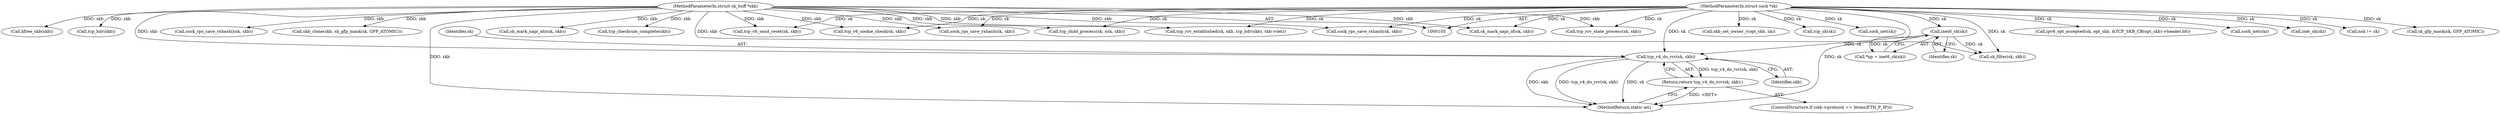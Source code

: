 digraph "0_linux_ac6e780070e30e4c35bd395acfe9191e6268bdd3_0@pointer" {
"1000127" [label="(Call,tcp_v4_do_rcv(sk, skb))"];
"1000112" [label="(Call,inet6_sk(sk))"];
"1000106" [label="(MethodParameterIn,struct sock *sk)"];
"1000107" [label="(MethodParameterIn,struct sk_buff *skb)"];
"1000126" [label="(Return,return tcp_v4_do_rcv(sk, skb);)"];
"1000396" [label="(Call,ipv6_opt_accepted(sk, opt_skb, &TCP_SKB_CB(opt_skb)->header.h6))"];
"1000281" [label="(Call,sock_net(sk))"];
"1000195" [label="(Call,tcp_rcv_established(sk, skb, tcp_hdr(skb), skb->len))"];
"1000119" [label="(ControlStructure,if (skb->protocol == htons(ETH_P_IP)))"];
"1000237" [label="(Call,sk_mark_napi_id(nsk, skb))"];
"1000110" [label="(Call,*np = inet6_sk(sk))"];
"1000436" [label="(MethodReturn,static int)"];
"1000267" [label="(Call,tcp_v6_send_reset(sk, skb))"];
"1000161" [label="(Call,sock_rps_save_rxhash(sk, skb))"];
"1000253" [label="(Call,sock_rps_save_rxhash(sk, skb))"];
"1000129" [label="(Identifier,skb)"];
"1000113" [label="(Identifier,sk)"];
"1000164" [label="(Call,sk_mark_napi_id(sk, skb))"];
"1000257" [label="(Call,tcp_rcv_state_process(sk, skb))"];
"1000174" [label="(Call,inet_sk(sk))"];
"1000209" [label="(Call,tcp_checksum_complete(skb))"];
"1000106" [label="(MethodParameterIn,struct sock *sk)"];
"1000275" [label="(Call,kfree_skb(skb))"];
"1000112" [label="(Call,inet6_sk(sk))"];
"1000222" [label="(Call,tcp_v6_cookie_check(sk, skb))"];
"1000131" [label="(Call,sk_filter(sk, skb))"];
"1000198" [label="(Call,tcp_hdr(skb))"];
"1000107" [label="(MethodParameterIn,struct sk_buff *skb)"];
"1000230" [label="(Call,nsk != sk)"];
"1000145" [label="(Call,sk_gfp_mask(sk, GFP_ATOMIC))"];
"1000407" [label="(Call,skb_set_owner_r(opt_skb, sk))"];
"1000128" [label="(Identifier,sk)"];
"1000292" [label="(Call,tcp_sk(sk))"];
"1000126" [label="(Return,return tcp_v4_do_rcv(sk, skb);)"];
"1000241" [label="(Call,tcp_child_process(sk, nsk, skb))"];
"1000127" [label="(Call,tcp_v4_do_rcv(sk, skb))"];
"1000285" [label="(Call,sock_net(sk))"];
"1000234" [label="(Call,sock_rps_save_rxhash(nsk, skb))"];
"1000143" [label="(Call,skb_clone(skb, sk_gfp_mask(sk, GFP_ATOMIC)))"];
"1000127" -> "1000126"  [label="AST: "];
"1000127" -> "1000129"  [label="CFG: "];
"1000128" -> "1000127"  [label="AST: "];
"1000129" -> "1000127"  [label="AST: "];
"1000126" -> "1000127"  [label="CFG: "];
"1000127" -> "1000436"  [label="DDG: skb"];
"1000127" -> "1000436"  [label="DDG: tcp_v4_do_rcv(sk, skb)"];
"1000127" -> "1000436"  [label="DDG: sk"];
"1000127" -> "1000126"  [label="DDG: tcp_v4_do_rcv(sk, skb)"];
"1000112" -> "1000127"  [label="DDG: sk"];
"1000106" -> "1000127"  [label="DDG: sk"];
"1000107" -> "1000127"  [label="DDG: skb"];
"1000112" -> "1000110"  [label="AST: "];
"1000112" -> "1000113"  [label="CFG: "];
"1000113" -> "1000112"  [label="AST: "];
"1000110" -> "1000112"  [label="CFG: "];
"1000112" -> "1000110"  [label="DDG: sk"];
"1000106" -> "1000112"  [label="DDG: sk"];
"1000112" -> "1000131"  [label="DDG: sk"];
"1000106" -> "1000105"  [label="AST: "];
"1000106" -> "1000436"  [label="DDG: sk"];
"1000106" -> "1000131"  [label="DDG: sk"];
"1000106" -> "1000145"  [label="DDG: sk"];
"1000106" -> "1000161"  [label="DDG: sk"];
"1000106" -> "1000164"  [label="DDG: sk"];
"1000106" -> "1000174"  [label="DDG: sk"];
"1000106" -> "1000195"  [label="DDG: sk"];
"1000106" -> "1000222"  [label="DDG: sk"];
"1000106" -> "1000230"  [label="DDG: sk"];
"1000106" -> "1000241"  [label="DDG: sk"];
"1000106" -> "1000253"  [label="DDG: sk"];
"1000106" -> "1000257"  [label="DDG: sk"];
"1000106" -> "1000267"  [label="DDG: sk"];
"1000106" -> "1000281"  [label="DDG: sk"];
"1000106" -> "1000285"  [label="DDG: sk"];
"1000106" -> "1000292"  [label="DDG: sk"];
"1000106" -> "1000396"  [label="DDG: sk"];
"1000106" -> "1000407"  [label="DDG: sk"];
"1000107" -> "1000105"  [label="AST: "];
"1000107" -> "1000436"  [label="DDG: skb"];
"1000107" -> "1000131"  [label="DDG: skb"];
"1000107" -> "1000143"  [label="DDG: skb"];
"1000107" -> "1000161"  [label="DDG: skb"];
"1000107" -> "1000164"  [label="DDG: skb"];
"1000107" -> "1000195"  [label="DDG: skb"];
"1000107" -> "1000198"  [label="DDG: skb"];
"1000107" -> "1000209"  [label="DDG: skb"];
"1000107" -> "1000222"  [label="DDG: skb"];
"1000107" -> "1000234"  [label="DDG: skb"];
"1000107" -> "1000237"  [label="DDG: skb"];
"1000107" -> "1000241"  [label="DDG: skb"];
"1000107" -> "1000253"  [label="DDG: skb"];
"1000107" -> "1000257"  [label="DDG: skb"];
"1000107" -> "1000267"  [label="DDG: skb"];
"1000107" -> "1000275"  [label="DDG: skb"];
"1000126" -> "1000119"  [label="AST: "];
"1000436" -> "1000126"  [label="CFG: "];
"1000126" -> "1000436"  [label="DDG: <RET>"];
}
